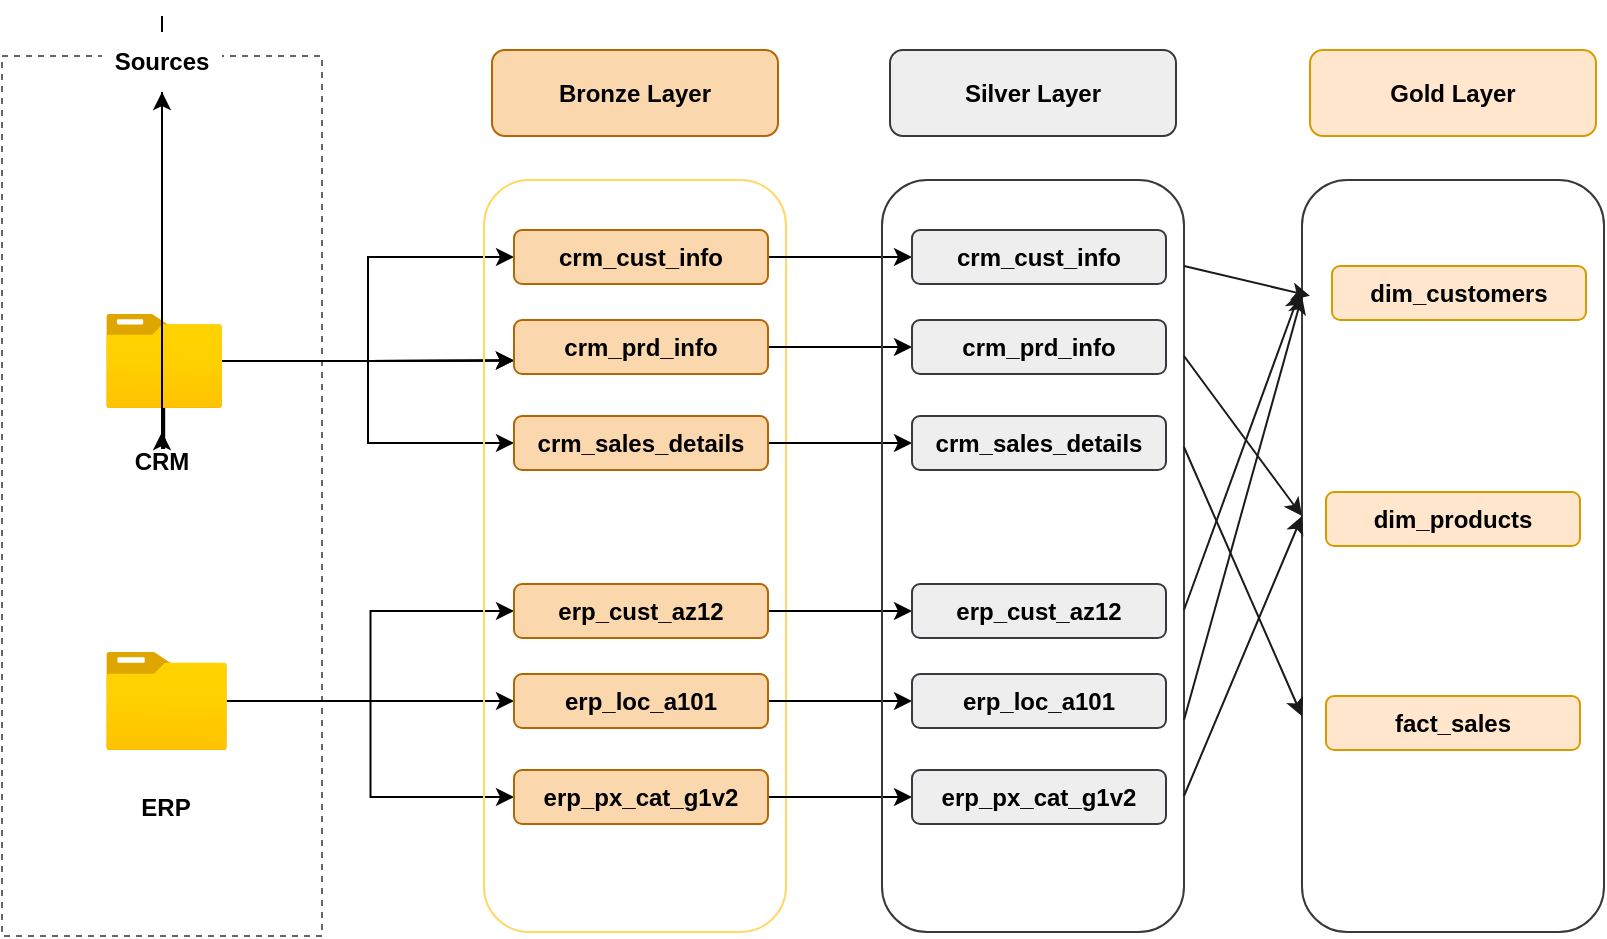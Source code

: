 <mxfile version="27.0.2">
  <diagram name="Page-1" id="QBGPjgZJK68_snuR5mDj">
    <mxGraphModel dx="1758" dy="1269" grid="1" gridSize="10" guides="1" tooltips="1" connect="1" arrows="1" fold="1" page="0" pageScale="1" pageWidth="850" pageHeight="1100" background="#FFFFFF" math="0" shadow="0">
      <root>
        <mxCell id="0" />
        <mxCell id="1" parent="0" />
        <mxCell id="gNfmzYthP34j-JcHAftr-1" value="" style="rounded=0;whiteSpace=wrap;html=1;fillColor=none;dashed=1;strokeColor=#666666;" parent="1" vertex="1">
          <mxGeometry x="-360" y="-120" width="160" height="440" as="geometry" />
        </mxCell>
        <mxCell id="gNfmzYthP34j-JcHAftr-17" style="edgeStyle=orthogonalEdgeStyle;rounded=0;orthogonalLoop=1;jettySize=auto;html=1;" parent="1" source="gNfmzYthP34j-JcHAftr-3" target="gNfmzYthP34j-JcHAftr-1" edge="1">
          <mxGeometry relative="1" as="geometry" />
        </mxCell>
        <mxCell id="gNfmzYthP34j-JcHAftr-18" style="edgeStyle=orthogonalEdgeStyle;rounded=0;orthogonalLoop=1;jettySize=auto;html=1;" parent="1" source="gNfmzYthP34j-JcHAftr-2" target="gNfmzYthP34j-JcHAftr-1" edge="1">
          <mxGeometry relative="1" as="geometry" />
        </mxCell>
        <mxCell id="gNfmzYthP34j-JcHAftr-19" style="edgeStyle=orthogonalEdgeStyle;rounded=0;orthogonalLoop=1;jettySize=auto;html=1;entryX=0;entryY=0.75;entryDx=0;entryDy=0;" parent="1" source="gNfmzYthP34j-JcHAftr-3" target="gNfmzYthP34j-JcHAftr-15" edge="1">
          <mxGeometry relative="1" as="geometry" />
        </mxCell>
        <mxCell id="gNfmzYthP34j-JcHAftr-20" style="edgeStyle=orthogonalEdgeStyle;rounded=0;orthogonalLoop=1;jettySize=auto;html=1;entryX=0;entryY=0.75;entryDx=0;entryDy=0;" parent="1" source="gNfmzYthP34j-JcHAftr-3" target="gNfmzYthP34j-JcHAftr-15" edge="1">
          <mxGeometry relative="1" as="geometry" />
        </mxCell>
        <mxCell id="gNfmzYthP34j-JcHAftr-24" style="edgeStyle=orthogonalEdgeStyle;rounded=0;orthogonalLoop=1;jettySize=auto;html=1;entryX=0;entryY=0.75;entryDx=0;entryDy=0;strokeColor=#000000;" parent="1" source="gNfmzYthP34j-JcHAftr-3" target="gNfmzYthP34j-JcHAftr-15" edge="1">
          <mxGeometry relative="1" as="geometry" />
        </mxCell>
        <mxCell id="gNfmzYthP34j-JcHAftr-25" style="edgeStyle=orthogonalEdgeStyle;rounded=0;orthogonalLoop=1;jettySize=auto;html=1;entryX=0;entryY=0.5;entryDx=0;entryDy=0;strokeColor=#000000;" parent="1" source="gNfmzYthP34j-JcHAftr-3" target="gNfmzYthP34j-JcHAftr-13" edge="1">
          <mxGeometry relative="1" as="geometry" />
        </mxCell>
        <mxCell id="gNfmzYthP34j-JcHAftr-26" style="edgeStyle=orthogonalEdgeStyle;rounded=0;orthogonalLoop=1;jettySize=auto;html=1;entryX=0;entryY=0.5;entryDx=0;entryDy=0;strokeColor=#000000;" parent="1" source="gNfmzYthP34j-JcHAftr-3" target="gNfmzYthP34j-JcHAftr-16" edge="1">
          <mxGeometry relative="1" as="geometry" />
        </mxCell>
        <mxCell id="gNfmzYthP34j-JcHAftr-3" value="" style="image;aspect=fixed;html=1;points=[];align=center;fontSize=12;image=img/lib/azure2/general/Folder_Blank.svg;" parent="1" vertex="1">
          <mxGeometry x="-307.91" y="9" width="57.91" height="47" as="geometry" />
        </mxCell>
        <mxCell id="gNfmzYthP34j-JcHAftr-31" style="edgeStyle=orthogonalEdgeStyle;rounded=0;orthogonalLoop=1;jettySize=auto;html=1;entryX=0;entryY=0.5;entryDx=0;entryDy=0;strokeColor=#000000;" parent="1" source="gNfmzYthP34j-JcHAftr-4" target="gNfmzYthP34j-JcHAftr-28" edge="1">
          <mxGeometry relative="1" as="geometry" />
        </mxCell>
        <mxCell id="gNfmzYthP34j-JcHAftr-32" style="edgeStyle=orthogonalEdgeStyle;rounded=0;orthogonalLoop=1;jettySize=auto;html=1;entryX=0;entryY=0.5;entryDx=0;entryDy=0;strokeColor=#000000;" parent="1" source="gNfmzYthP34j-JcHAftr-4" target="gNfmzYthP34j-JcHAftr-27" edge="1">
          <mxGeometry relative="1" as="geometry" />
        </mxCell>
        <mxCell id="gNfmzYthP34j-JcHAftr-33" style="edgeStyle=orthogonalEdgeStyle;rounded=0;orthogonalLoop=1;jettySize=auto;html=1;entryX=0;entryY=0.5;entryDx=0;entryDy=0;strokeColor=#000000;" parent="1" source="gNfmzYthP34j-JcHAftr-4" target="gNfmzYthP34j-JcHAftr-29" edge="1">
          <mxGeometry relative="1" as="geometry" />
        </mxCell>
        <mxCell id="gNfmzYthP34j-JcHAftr-4" value="" style="image;aspect=fixed;html=1;points=[];align=center;fontSize=12;image=img/lib/azure2/general/Folder_Blank.svg;" parent="1" vertex="1">
          <mxGeometry x="-307.91" y="178" width="60.37" height="49" as="geometry" />
        </mxCell>
        <mxCell id="gNfmzYthP34j-JcHAftr-6" value="&lt;b&gt;&lt;font style=&quot;color: rgb(0, 0, 0);&quot;&gt;ERP&lt;/font&gt;&lt;/b&gt;" style="text;html=1;align=center;verticalAlign=middle;whiteSpace=wrap;rounded=0;" parent="1" vertex="1">
          <mxGeometry x="-307.54" y="241" width="60" height="30" as="geometry" />
        </mxCell>
        <mxCell id="gNfmzYthP34j-JcHAftr-7" value="&lt;b&gt;&lt;font style=&quot;color: rgb(0, 0, 0);&quot;&gt;Bronze Layer&lt;/font&gt;&lt;/b&gt;" style="rounded=1;whiteSpace=wrap;html=1;fillColor=#fad7ac;strokeColor=#b46504;" parent="1" vertex="1">
          <mxGeometry x="-115" y="-123" width="143" height="43" as="geometry" />
        </mxCell>
        <mxCell id="gNfmzYthP34j-JcHAftr-9" value="" style="rounded=1;whiteSpace=wrap;html=1;fillColor=none;strokeColor=#FFD966;" parent="1" vertex="1">
          <mxGeometry x="-119" y="-58" width="151" height="376" as="geometry" />
        </mxCell>
        <mxCell id="2_1KEDoR-88FeK5JwHol-12" style="edgeStyle=orthogonalEdgeStyle;rounded=0;orthogonalLoop=1;jettySize=auto;html=1;entryX=0;entryY=0.5;entryDx=0;entryDy=0;strokeColor=#000000;" parent="1" source="gNfmzYthP34j-JcHAftr-13" target="2_1KEDoR-88FeK5JwHol-3" edge="1">
          <mxGeometry relative="1" as="geometry" />
        </mxCell>
        <mxCell id="gNfmzYthP34j-JcHAftr-13" value="&lt;b&gt;&lt;font style=&quot;color: rgb(0, 0, 0);&quot;&gt;crm_cust_info&lt;/font&gt;&lt;/b&gt;" style="rounded=1;whiteSpace=wrap;html=1;fillColor=#fad7ac;strokeColor=#b46504;" parent="1" vertex="1">
          <mxGeometry x="-104" y="-33" width="127" height="27" as="geometry" />
        </mxCell>
        <mxCell id="2_1KEDoR-88FeK5JwHol-14" style="edgeStyle=orthogonalEdgeStyle;rounded=0;orthogonalLoop=1;jettySize=auto;html=1;entryX=0;entryY=0.5;entryDx=0;entryDy=0;strokeColor=#000000;" parent="1" source="gNfmzYthP34j-JcHAftr-15" target="2_1KEDoR-88FeK5JwHol-4" edge="1">
          <mxGeometry relative="1" as="geometry" />
        </mxCell>
        <mxCell id="gNfmzYthP34j-JcHAftr-15" value="&lt;b&gt;&lt;font style=&quot;color: rgb(0, 0, 0);&quot;&gt;crm_prd_info&lt;/font&gt;&lt;/b&gt;" style="rounded=1;whiteSpace=wrap;html=1;fillColor=#fad7ac;strokeColor=#b46504;" parent="1" vertex="1">
          <mxGeometry x="-104" y="12" width="127" height="27" as="geometry" />
        </mxCell>
        <mxCell id="2_1KEDoR-88FeK5JwHol-15" style="edgeStyle=orthogonalEdgeStyle;rounded=0;orthogonalLoop=1;jettySize=auto;html=1;entryX=0;entryY=0.5;entryDx=0;entryDy=0;strokeColor=#000000;" parent="1" source="gNfmzYthP34j-JcHAftr-16" target="2_1KEDoR-88FeK5JwHol-5" edge="1">
          <mxGeometry relative="1" as="geometry" />
        </mxCell>
        <mxCell id="gNfmzYthP34j-JcHAftr-16" value="&lt;b&gt;&lt;font style=&quot;color: rgb(0, 0, 0);&quot;&gt;crm_sales_details&lt;/font&gt;&lt;/b&gt;" style="rounded=1;whiteSpace=wrap;html=1;fillColor=#fad7ac;strokeColor=#b46504;" parent="1" vertex="1">
          <mxGeometry x="-104" y="60" width="127" height="27" as="geometry" />
        </mxCell>
        <mxCell id="2_1KEDoR-88FeK5JwHol-16" style="edgeStyle=orthogonalEdgeStyle;rounded=0;orthogonalLoop=1;jettySize=auto;html=1;entryX=0;entryY=0.5;entryDx=0;entryDy=0;strokeColor=#000000;" parent="1" source="gNfmzYthP34j-JcHAftr-27" target="2_1KEDoR-88FeK5JwHol-6" edge="1">
          <mxGeometry relative="1" as="geometry" />
        </mxCell>
        <mxCell id="gNfmzYthP34j-JcHAftr-27" value="&lt;b&gt;&lt;font style=&quot;color: rgb(0, 0, 0);&quot;&gt;erp_cust_az12&lt;/font&gt;&lt;/b&gt;" style="rounded=1;whiteSpace=wrap;html=1;fillColor=#fad7ac;strokeColor=#b46504;" parent="1" vertex="1">
          <mxGeometry x="-104" y="144" width="127" height="27" as="geometry" />
        </mxCell>
        <mxCell id="2_1KEDoR-88FeK5JwHol-18" style="edgeStyle=orthogonalEdgeStyle;rounded=0;orthogonalLoop=1;jettySize=auto;html=1;entryX=0;entryY=0.5;entryDx=0;entryDy=0;strokeColor=#000000;" parent="1" source="gNfmzYthP34j-JcHAftr-28" target="2_1KEDoR-88FeK5JwHol-7" edge="1">
          <mxGeometry relative="1" as="geometry" />
        </mxCell>
        <mxCell id="gNfmzYthP34j-JcHAftr-28" value="&lt;b&gt;&lt;font style=&quot;color: rgb(0, 0, 0);&quot;&gt;erp_loc_a101&lt;/font&gt;&lt;/b&gt;" style="rounded=1;whiteSpace=wrap;html=1;fillColor=#fad7ac;strokeColor=#b46504;" parent="1" vertex="1">
          <mxGeometry x="-104" y="189" width="127" height="27" as="geometry" />
        </mxCell>
        <mxCell id="2_1KEDoR-88FeK5JwHol-19" style="edgeStyle=orthogonalEdgeStyle;rounded=0;orthogonalLoop=1;jettySize=auto;html=1;entryX=0;entryY=0.5;entryDx=0;entryDy=0;strokeColor=#000000;" parent="1" source="gNfmzYthP34j-JcHAftr-29" target="2_1KEDoR-88FeK5JwHol-8" edge="1">
          <mxGeometry relative="1" as="geometry" />
        </mxCell>
        <mxCell id="gNfmzYthP34j-JcHAftr-29" value="&lt;b&gt;&lt;font style=&quot;color: rgb(0, 0, 0);&quot;&gt;erp_px_cat_g1v2&lt;/font&gt;&lt;/b&gt;" style="rounded=1;whiteSpace=wrap;html=1;fillColor=#fad7ac;strokeColor=#b46504;" parent="1" vertex="1">
          <mxGeometry x="-104" y="237" width="127" height="27" as="geometry" />
        </mxCell>
        <mxCell id="gNfmzYthP34j-JcHAftr-30" value="" style="edgeStyle=orthogonalEdgeStyle;rounded=0;orthogonalLoop=1;jettySize=auto;html=1;" parent="1" source="gNfmzYthP34j-JcHAftr-3" target="gNfmzYthP34j-JcHAftr-5" edge="1">
          <mxGeometry relative="1" as="geometry">
            <mxPoint x="-279" y="56" as="sourcePoint" />
            <mxPoint x="-280" y="-120" as="targetPoint" />
          </mxGeometry>
        </mxCell>
        <mxCell id="gNfmzYthP34j-JcHAftr-5" value="&lt;b&gt;&lt;font style=&quot;color: rgb(0, 0, 0);&quot;&gt;CRM&lt;/font&gt;&lt;/b&gt;" style="text;html=1;align=center;verticalAlign=middle;whiteSpace=wrap;rounded=0;" parent="1" vertex="1">
          <mxGeometry x="-310" y="68" width="60" height="30" as="geometry" />
        </mxCell>
        <mxCell id="gNfmzYthP34j-JcHAftr-35" value="" style="edgeStyle=orthogonalEdgeStyle;rounded=0;orthogonalLoop=1;jettySize=auto;html=1;" parent="1" source="gNfmzYthP34j-JcHAftr-5" target="gNfmzYthP34j-JcHAftr-2" edge="1">
          <mxGeometry relative="1" as="geometry">
            <mxPoint x="-280" y="98" as="sourcePoint" />
            <mxPoint x="-280" y="-120" as="targetPoint" />
          </mxGeometry>
        </mxCell>
        <mxCell id="gNfmzYthP34j-JcHAftr-2" value="&lt;b&gt;&lt;font style=&quot;color: rgb(0, 0, 0);&quot;&gt;Sources&lt;/font&gt;&lt;/b&gt;" style="text;html=1;align=center;verticalAlign=middle;whiteSpace=wrap;rounded=0;fillColor=#FFFFFF;" parent="1" vertex="1">
          <mxGeometry x="-310" y="-132" width="60" height="30" as="geometry" />
        </mxCell>
        <mxCell id="2_1KEDoR-88FeK5JwHol-1" value="&lt;b&gt;&lt;font style=&quot;color: rgb(0, 0, 0);&quot;&gt;Silver Layer&lt;/font&gt;&lt;/b&gt;" style="rounded=1;whiteSpace=wrap;html=1;fillColor=#eeeeee;strokeColor=#36393d;" parent="1" vertex="1">
          <mxGeometry x="84" y="-123" width="143" height="43" as="geometry" />
        </mxCell>
        <mxCell id="2_1KEDoR-88FeK5JwHol-2" value="" style="rounded=1;whiteSpace=wrap;html=1;fillColor=none;strokeColor=#36393d;" parent="1" vertex="1">
          <mxGeometry x="80" y="-58" width="151" height="376" as="geometry" />
        </mxCell>
        <mxCell id="2_1KEDoR-88FeK5JwHol-3" value="&lt;b&gt;&lt;font style=&quot;color: rgb(0, 0, 0);&quot;&gt;crm_cust_info&lt;/font&gt;&lt;/b&gt;" style="rounded=1;whiteSpace=wrap;html=1;fillColor=#eeeeee;strokeColor=#36393d;" parent="1" vertex="1">
          <mxGeometry x="95" y="-33" width="127" height="27" as="geometry" />
        </mxCell>
        <mxCell id="2_1KEDoR-88FeK5JwHol-4" value="&lt;b&gt;&lt;font style=&quot;color: rgb(0, 0, 0);&quot;&gt;crm_prd_info&lt;/font&gt;&lt;/b&gt;" style="rounded=1;whiteSpace=wrap;html=1;fillColor=#eeeeee;strokeColor=#36393d;" parent="1" vertex="1">
          <mxGeometry x="95" y="12" width="127" height="27" as="geometry" />
        </mxCell>
        <mxCell id="2_1KEDoR-88FeK5JwHol-5" value="&lt;b&gt;&lt;font style=&quot;color: rgb(0, 0, 0);&quot;&gt;crm_sales_details&lt;/font&gt;&lt;/b&gt;" style="rounded=1;whiteSpace=wrap;html=1;fillColor=#eeeeee;strokeColor=#36393d;" parent="1" vertex="1">
          <mxGeometry x="95" y="60" width="127" height="27" as="geometry" />
        </mxCell>
        <mxCell id="2_1KEDoR-88FeK5JwHol-6" value="&lt;b&gt;&lt;font style=&quot;color: rgb(0, 0, 0);&quot;&gt;erp_cust_az12&lt;/font&gt;&lt;/b&gt;" style="rounded=1;whiteSpace=wrap;html=1;fillColor=#eeeeee;strokeColor=#36393d;" parent="1" vertex="1">
          <mxGeometry x="95" y="144" width="127" height="27" as="geometry" />
        </mxCell>
        <mxCell id="2_1KEDoR-88FeK5JwHol-7" value="&lt;b&gt;&lt;font style=&quot;color: rgb(0, 0, 0);&quot;&gt;erp_loc_a101&lt;/font&gt;&lt;/b&gt;" style="rounded=1;whiteSpace=wrap;html=1;fillColor=#eeeeee;strokeColor=#36393d;" parent="1" vertex="1">
          <mxGeometry x="95" y="189" width="127" height="27" as="geometry" />
        </mxCell>
        <mxCell id="2_1KEDoR-88FeK5JwHol-8" value="&lt;b&gt;&lt;font style=&quot;color: rgb(0, 0, 0);&quot;&gt;erp_px_cat_g1v2&lt;/font&gt;&lt;/b&gt;" style="rounded=1;whiteSpace=wrap;html=1;fillColor=#eeeeee;strokeColor=#36393d;" parent="1" vertex="1">
          <mxGeometry x="95" y="237" width="127" height="27" as="geometry" />
        </mxCell>
        <mxCell id="XF7ctuu-feka3bZ5n2Ks-1" value="&lt;b&gt;&lt;font style=&quot;color: rgb(0, 0, 0);&quot;&gt;Gold Layer&lt;/font&gt;&lt;/b&gt;" style="rounded=1;whiteSpace=wrap;html=1;fillColor=#ffe6cc;strokeColor=#d79b00;" parent="1" vertex="1">
          <mxGeometry x="294" y="-123" width="143" height="43" as="geometry" />
        </mxCell>
        <mxCell id="XF7ctuu-feka3bZ5n2Ks-2" value="" style="rounded=1;whiteSpace=wrap;html=1;fillColor=none;strokeColor=#36393d;" parent="1" vertex="1">
          <mxGeometry x="290" y="-58" width="151" height="376" as="geometry" />
        </mxCell>
        <mxCell id="XF7ctuu-feka3bZ5n2Ks-3" value="&lt;b&gt;&lt;font style=&quot;color: rgb(0, 0, 0);&quot;&gt;dim_customers&lt;/font&gt;&lt;/b&gt;" style="rounded=1;whiteSpace=wrap;html=1;fillColor=#ffe6cc;strokeColor=#d79b00;" parent="1" vertex="1">
          <mxGeometry x="305" y="-15" width="127" height="27" as="geometry" />
        </mxCell>
        <mxCell id="XF7ctuu-feka3bZ5n2Ks-4" value="&lt;b&gt;&lt;font style=&quot;color: rgb(0, 0, 0);&quot;&gt;fact_sales&lt;/font&gt;&lt;/b&gt;" style="rounded=1;whiteSpace=wrap;html=1;fillColor=#ffe6cc;strokeColor=#d79b00;" parent="1" vertex="1">
          <mxGeometry x="302" y="200" width="127" height="27" as="geometry" />
        </mxCell>
        <mxCell id="XF7ctuu-feka3bZ5n2Ks-5" value="&lt;b&gt;&lt;font style=&quot;color: rgb(0, 0, 0);&quot;&gt;dim_products&lt;/font&gt;&lt;/b&gt;" style="rounded=1;whiteSpace=wrap;html=1;fillColor=#ffe6cc;strokeColor=#d79b00;" parent="1" vertex="1">
          <mxGeometry x="302" y="98" width="127" height="27" as="geometry" />
        </mxCell>
        <mxCell id="A-jJY-dIQ_En6JLwSFko-7" value="" style="endArrow=classic;html=1;rounded=0;strokeColor=#1A1A1A;entryX=0.026;entryY=0.154;entryDx=0;entryDy=0;entryPerimeter=0;" edge="1" parent="1" target="XF7ctuu-feka3bZ5n2Ks-2">
          <mxGeometry width="50" height="50" relative="1" as="geometry">
            <mxPoint x="231" y="-15" as="sourcePoint" />
            <mxPoint x="281" y="-65" as="targetPoint" />
          </mxGeometry>
        </mxCell>
        <mxCell id="A-jJY-dIQ_En6JLwSFko-8" value="" style="endArrow=classic;html=1;rounded=0;strokeColor=#1A1A1A;entryX=0;entryY=0.713;entryDx=0;entryDy=0;entryPerimeter=0;" edge="1" parent="1" target="XF7ctuu-feka3bZ5n2Ks-2">
          <mxGeometry width="50" height="50" relative="1" as="geometry">
            <mxPoint x="231" y="75.5" as="sourcePoint" />
            <mxPoint x="290" y="210" as="targetPoint" />
          </mxGeometry>
        </mxCell>
        <mxCell id="A-jJY-dIQ_En6JLwSFko-9" value="" style="endArrow=classic;html=1;rounded=0;strokeColor=#1A1A1A;" edge="1" parent="1">
          <mxGeometry width="50" height="50" relative="1" as="geometry">
            <mxPoint x="231" y="30" as="sourcePoint" />
            <mxPoint x="290" y="110" as="targetPoint" />
          </mxGeometry>
        </mxCell>
        <mxCell id="A-jJY-dIQ_En6JLwSFko-10" value="" style="endArrow=classic;html=1;rounded=0;strokeColor=#1A1A1A;entryX=-0.007;entryY=0.149;entryDx=0;entryDy=0;entryPerimeter=0;" edge="1" parent="1" target="XF7ctuu-feka3bZ5n2Ks-2">
          <mxGeometry width="50" height="50" relative="1" as="geometry">
            <mxPoint x="231" y="157" as="sourcePoint" />
            <mxPoint x="290" y="237" as="targetPoint" />
          </mxGeometry>
        </mxCell>
        <mxCell id="A-jJY-dIQ_En6JLwSFko-11" value="" style="endArrow=classic;html=1;rounded=0;strokeColor=#1A1A1A;exitX=1;exitY=0.718;exitDx=0;exitDy=0;exitPerimeter=0;" edge="1" parent="1" source="2_1KEDoR-88FeK5JwHol-2">
          <mxGeometry width="50" height="50" relative="1" as="geometry">
            <mxPoint x="244" y="171" as="sourcePoint" />
            <mxPoint x="290" as="targetPoint" />
          </mxGeometry>
        </mxCell>
        <mxCell id="A-jJY-dIQ_En6JLwSFko-12" value="" style="endArrow=classic;html=1;rounded=0;strokeColor=#1A1A1A;" edge="1" parent="1">
          <mxGeometry width="50" height="50" relative="1" as="geometry">
            <mxPoint x="231" y="250" as="sourcePoint" />
            <mxPoint x="290" y="110" as="targetPoint" />
          </mxGeometry>
        </mxCell>
      </root>
    </mxGraphModel>
  </diagram>
</mxfile>
